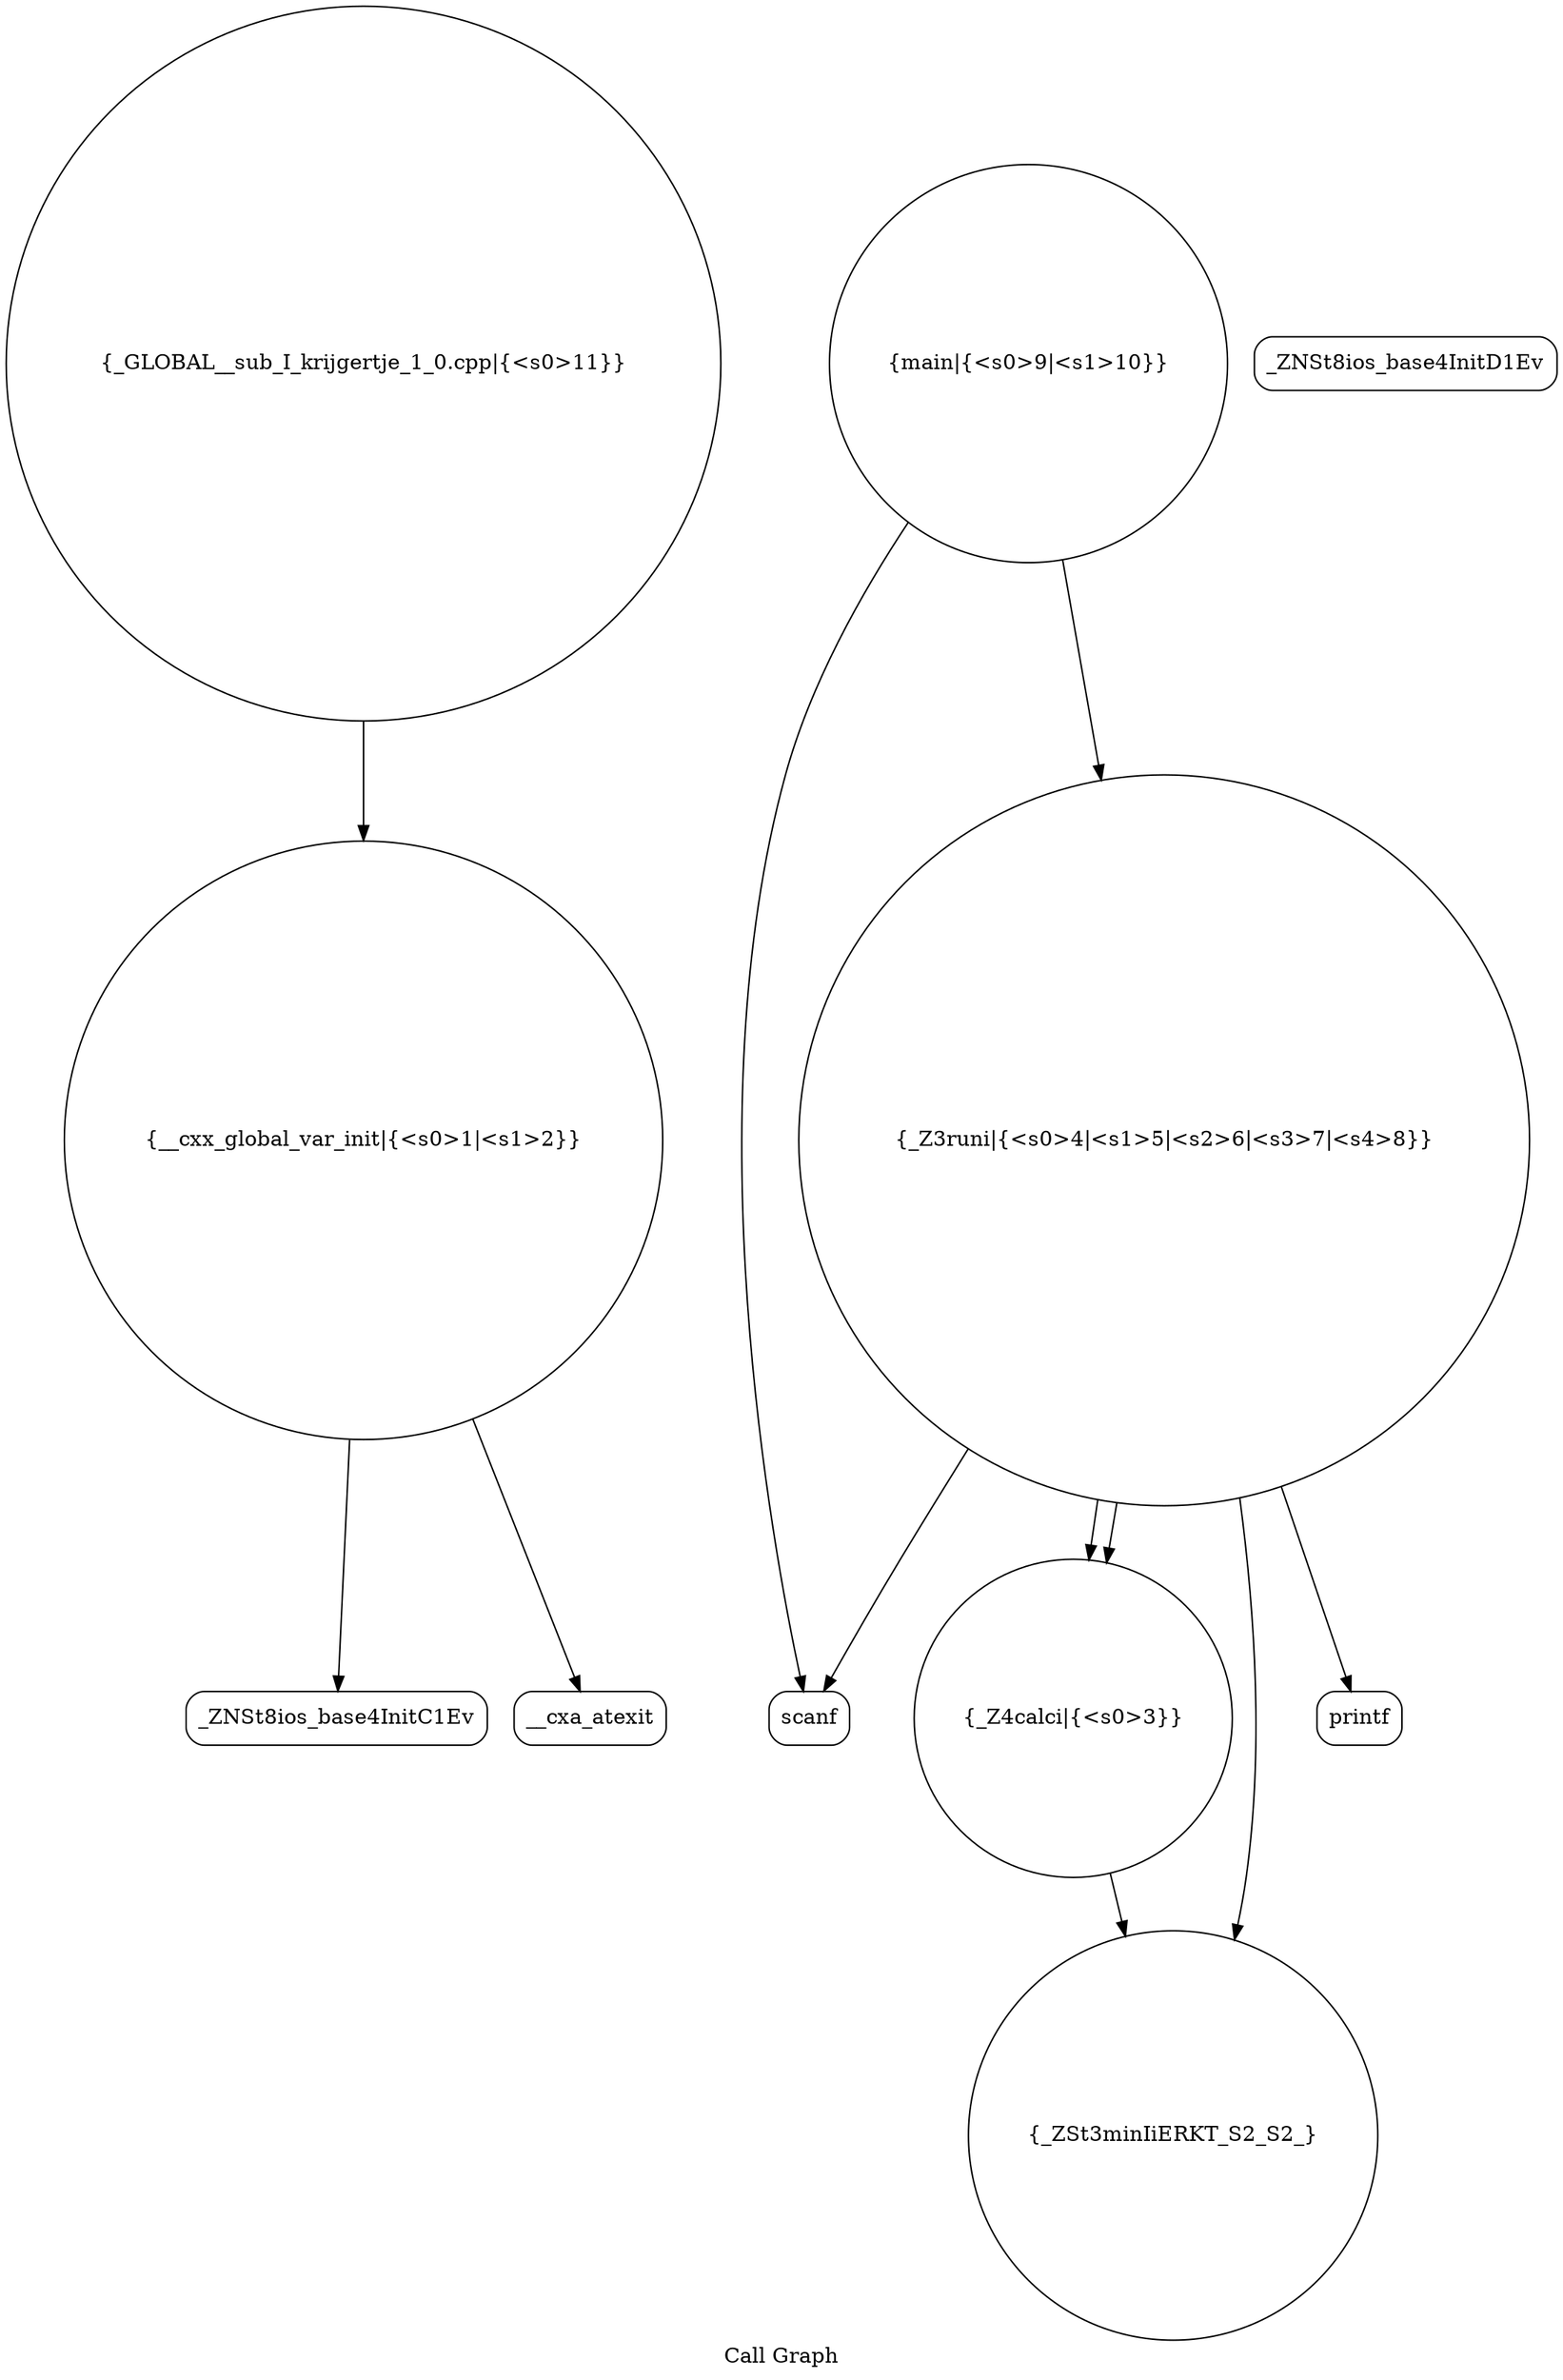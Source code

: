 digraph "Call Graph" {
	label="Call Graph";

	Node0x558a7bb5c390 [shape=record,shape=circle,label="{__cxx_global_var_init|{<s0>1|<s1>2}}"];
	Node0x558a7bb5c390:s0 -> Node0x558a7bb5c820[color=black];
	Node0x558a7bb5c390:s1 -> Node0x558a7bb5c920[color=black];
	Node0x558a7bb5cb20 [shape=record,shape=Mrecord,label="{scanf}"];
	Node0x558a7bb5c8a0 [shape=record,shape=Mrecord,label="{_ZNSt8ios_base4InitD1Ev}"];
	Node0x558a7bb5cc20 [shape=record,shape=circle,label="{main|{<s0>9|<s1>10}}"];
	Node0x558a7bb5cc20:s0 -> Node0x558a7bb5cb20[color=black];
	Node0x558a7bb5cc20:s1 -> Node0x558a7bb5caa0[color=black];
	Node0x558a7bb5c9a0 [shape=record,shape=circle,label="{_Z4calci|{<s0>3}}"];
	Node0x558a7bb5c9a0:s0 -> Node0x558a7bb5ca20[color=black];
	Node0x558a7bb5caa0 [shape=record,shape=circle,label="{_Z3runi|{<s0>4|<s1>5|<s2>6|<s3>7|<s4>8}}"];
	Node0x558a7bb5caa0:s0 -> Node0x558a7bb5cb20[color=black];
	Node0x558a7bb5caa0:s1 -> Node0x558a7bb5c9a0[color=black];
	Node0x558a7bb5caa0:s2 -> Node0x558a7bb5c9a0[color=black];
	Node0x558a7bb5caa0:s3 -> Node0x558a7bb5ca20[color=black];
	Node0x558a7bb5caa0:s4 -> Node0x558a7bb5cba0[color=black];
	Node0x558a7bb5c820 [shape=record,shape=Mrecord,label="{_ZNSt8ios_base4InitC1Ev}"];
	Node0x558a7bb5cba0 [shape=record,shape=Mrecord,label="{printf}"];
	Node0x558a7bb5c920 [shape=record,shape=Mrecord,label="{__cxa_atexit}"];
	Node0x558a7bb5cca0 [shape=record,shape=circle,label="{_GLOBAL__sub_I_krijgertje_1_0.cpp|{<s0>11}}"];
	Node0x558a7bb5cca0:s0 -> Node0x558a7bb5c390[color=black];
	Node0x558a7bb5ca20 [shape=record,shape=circle,label="{_ZSt3minIiERKT_S2_S2_}"];
}
